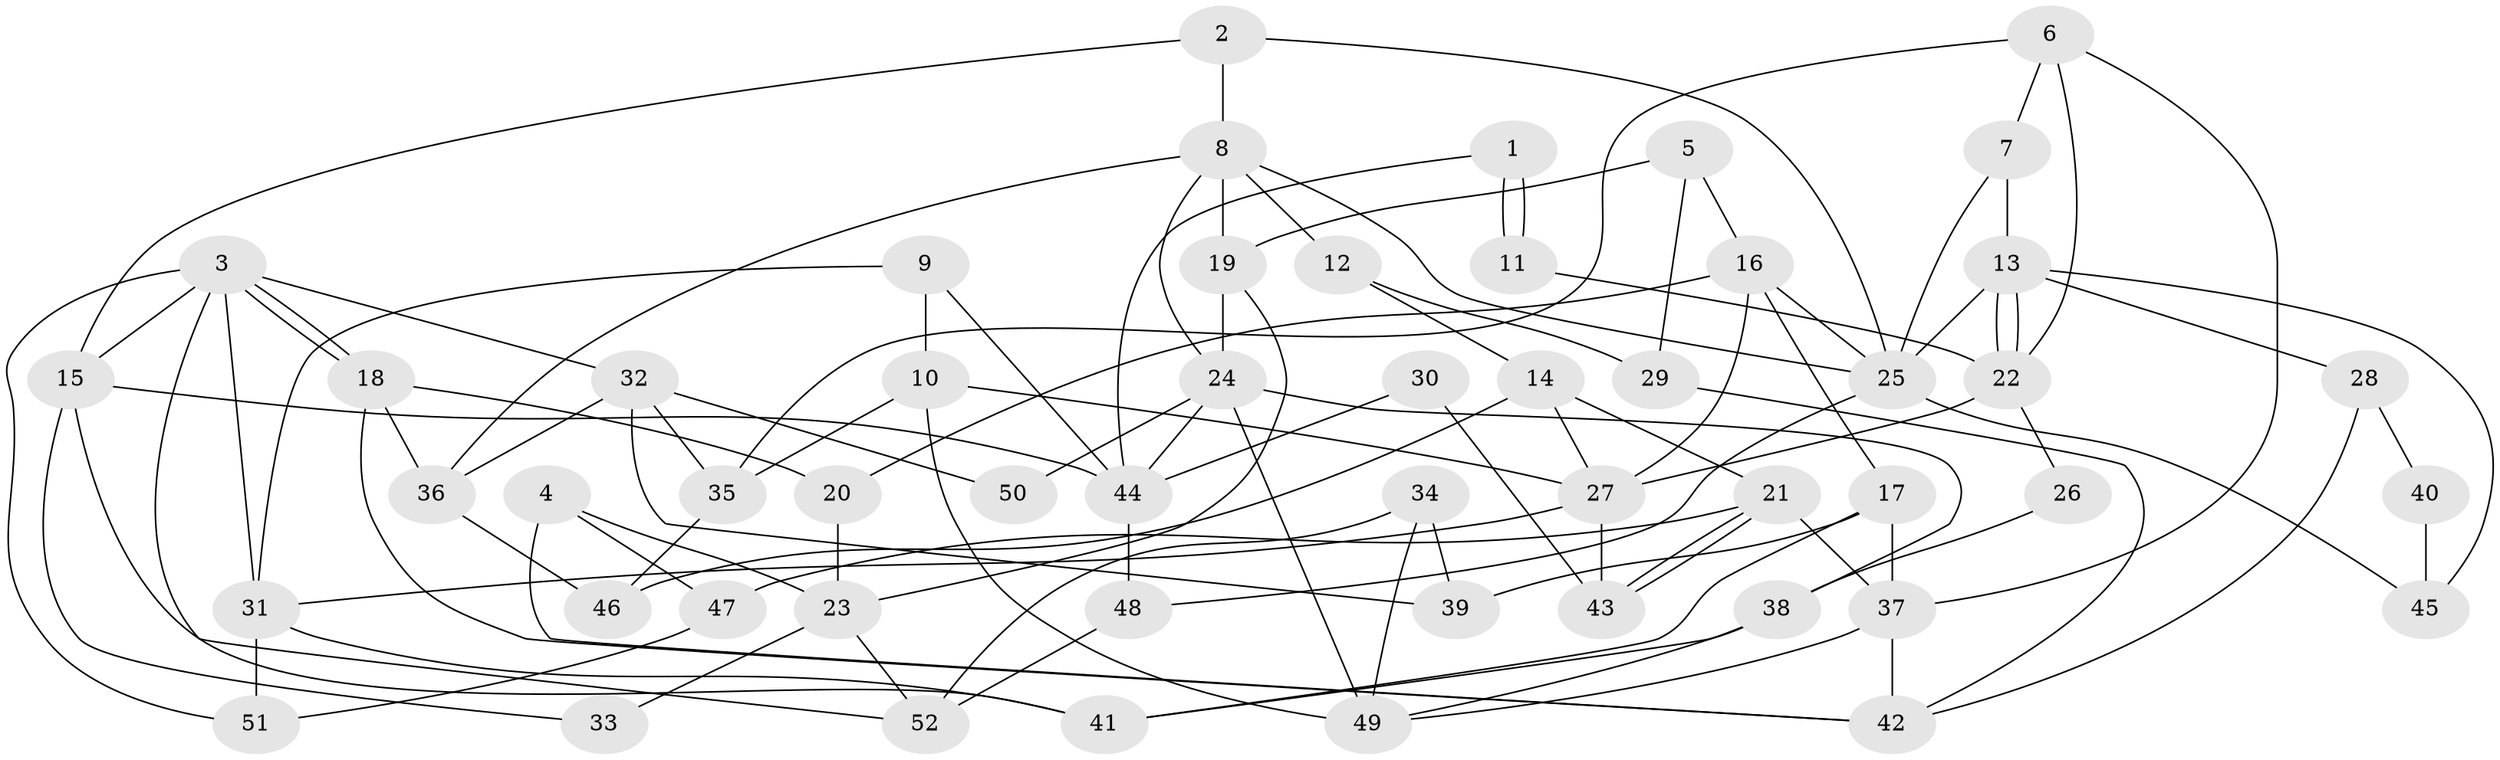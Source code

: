 // coarse degree distribution, {4: 0.23684210526315788, 3: 0.3157894736842105, 6: 0.10526315789473684, 12: 0.02631578947368421, 2: 0.15789473684210525, 8: 0.02631578947368421, 10: 0.02631578947368421, 5: 0.07894736842105263, 7: 0.02631578947368421}
// Generated by graph-tools (version 1.1) at 2025/51/03/04/25 22:51:14]
// undirected, 52 vertices, 104 edges
graph export_dot {
  node [color=gray90,style=filled];
  1;
  2;
  3;
  4;
  5;
  6;
  7;
  8;
  9;
  10;
  11;
  12;
  13;
  14;
  15;
  16;
  17;
  18;
  19;
  20;
  21;
  22;
  23;
  24;
  25;
  26;
  27;
  28;
  29;
  30;
  31;
  32;
  33;
  34;
  35;
  36;
  37;
  38;
  39;
  40;
  41;
  42;
  43;
  44;
  45;
  46;
  47;
  48;
  49;
  50;
  51;
  52;
  1 -- 11;
  1 -- 11;
  1 -- 44;
  2 -- 8;
  2 -- 15;
  2 -- 25;
  3 -- 18;
  3 -- 18;
  3 -- 32;
  3 -- 15;
  3 -- 31;
  3 -- 51;
  3 -- 52;
  4 -- 23;
  4 -- 47;
  4 -- 42;
  5 -- 19;
  5 -- 16;
  5 -- 29;
  6 -- 22;
  6 -- 37;
  6 -- 7;
  6 -- 35;
  7 -- 25;
  7 -- 13;
  8 -- 25;
  8 -- 12;
  8 -- 19;
  8 -- 24;
  8 -- 36;
  9 -- 44;
  9 -- 31;
  9 -- 10;
  10 -- 35;
  10 -- 27;
  10 -- 49;
  11 -- 22;
  12 -- 29;
  12 -- 14;
  13 -- 22;
  13 -- 22;
  13 -- 25;
  13 -- 28;
  13 -- 45;
  14 -- 27;
  14 -- 46;
  14 -- 21;
  15 -- 44;
  15 -- 33;
  15 -- 41;
  16 -- 25;
  16 -- 27;
  16 -- 17;
  16 -- 20;
  17 -- 37;
  17 -- 39;
  17 -- 41;
  18 -- 42;
  18 -- 20;
  18 -- 36;
  19 -- 24;
  19 -- 23;
  20 -- 23;
  21 -- 43;
  21 -- 43;
  21 -- 37;
  21 -- 47;
  22 -- 27;
  22 -- 26;
  23 -- 33;
  23 -- 52;
  24 -- 38;
  24 -- 44;
  24 -- 49;
  24 -- 50;
  25 -- 45;
  25 -- 48;
  26 -- 38;
  27 -- 31;
  27 -- 43;
  28 -- 42;
  28 -- 40;
  29 -- 42;
  30 -- 43;
  30 -- 44;
  31 -- 41;
  31 -- 51;
  32 -- 39;
  32 -- 36;
  32 -- 35;
  32 -- 50;
  34 -- 49;
  34 -- 52;
  34 -- 39;
  35 -- 46;
  36 -- 46;
  37 -- 49;
  37 -- 42;
  38 -- 49;
  38 -- 41;
  40 -- 45;
  44 -- 48;
  47 -- 51;
  48 -- 52;
}
